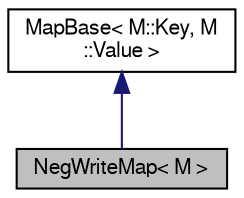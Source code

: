 digraph "NegWriteMap&lt; M &gt;"
{
 // LATEX_PDF_SIZE
  edge [fontname="FreeSans",fontsize="10",labelfontname="FreeSans",labelfontsize="10"];
  node [fontname="FreeSans",fontsize="10",shape=record];
  Node0 [label="NegWriteMap\< M \>",height=0.2,width=0.4,color="black", fillcolor="grey75", style="filled", fontcolor="black",tooltip="Negative of a map (read-write version)"];
  Node1 -> Node0 [dir="back",color="midnightblue",fontsize="10",style="solid",fontname="FreeSans"];
  Node1 [label="MapBase\< M::Key, M\l::Value \>",height=0.2,width=0.4,color="black", fillcolor="white", style="filled",URL="$a03161.html",tooltip=" "];
}

